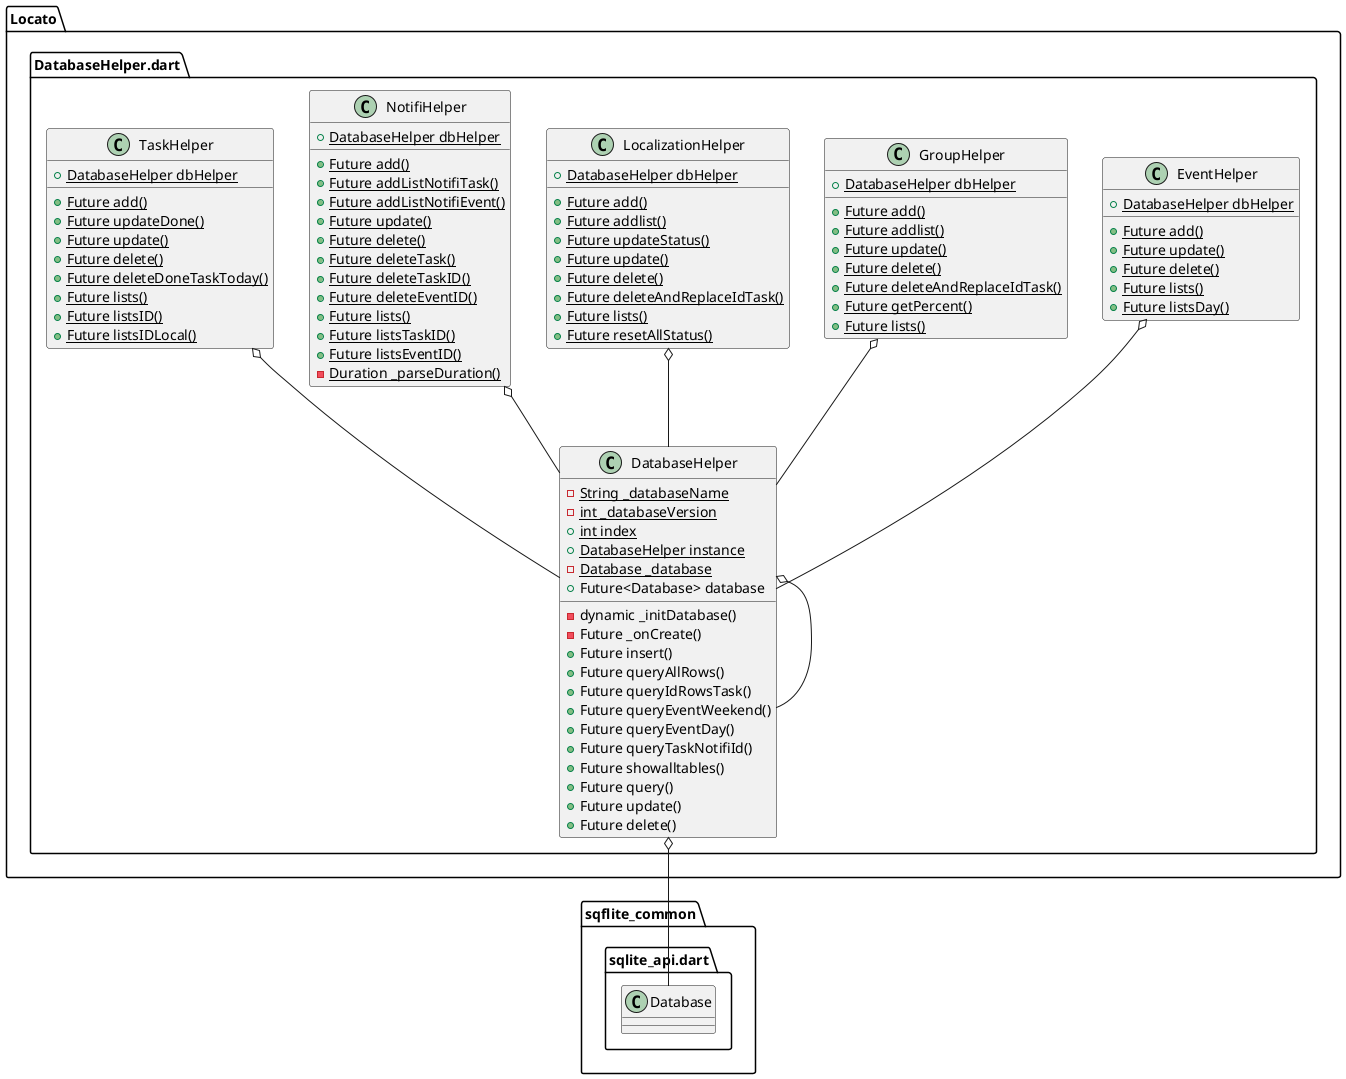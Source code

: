 @startuml
set namespaceSeparator ::
class "Locato::DatabaseHelper.dart::DatabaseHelper" {
  {static} -String _databaseName
  {static} -int _databaseVersion
  {static} +int index
  {static} +DatabaseHelper instance
  {static} -Database _database
  +Future<Database> database
  -dynamic _initDatabase()
  -Future _onCreate()
  +Future insert()
  +Future queryAllRows()
  +Future queryIdRowsTask()
  +Future queryEventWeekend()
  +Future queryEventDay()
  +Future queryTaskNotifiId()
  +Future showalltables()
  +Future query()
  +Future update()
  +Future delete()
}

"Locato::DatabaseHelper.dart::DatabaseHelper" o-- "Locato::DatabaseHelper.dart::DatabaseHelper"
"Locato::DatabaseHelper.dart::DatabaseHelper" o-- "sqflite_common::sqlite_api.dart::Database"

class "Locato::DatabaseHelper.dart::EventHelper" {
  {static} +DatabaseHelper dbHelper
  {static} +Future add()
  {static} +Future update()
  {static} +Future delete()
  {static} +Future lists()
  {static} +Future listsDay()
}

"Locato::DatabaseHelper.dart::EventHelper" o-- "Locato::DatabaseHelper.dart::DatabaseHelper"

class "Locato::DatabaseHelper.dart::GroupHelper" {
  {static} +DatabaseHelper dbHelper
  {static} +Future add()
  {static} +Future addlist()
  {static} +Future update()
  {static} +Future delete()
  {static} +Future deleteAndReplaceIdTask()
  {static} +Future getPercent()
  {static} +Future lists()
}

"Locato::DatabaseHelper.dart::GroupHelper" o-- "Locato::DatabaseHelper.dart::DatabaseHelper"

class "Locato::DatabaseHelper.dart::LocalizationHelper" {
  {static} +DatabaseHelper dbHelper
  {static} +Future add()
  {static} +Future addlist()
  {static} +Future updateStatus()
  {static} +Future update()
  {static} +Future delete()
  {static} +Future deleteAndReplaceIdTask()
  {static} +Future lists()
  {static} +Future resetAllStatus()
}

"Locato::DatabaseHelper.dart::LocalizationHelper" o-- "Locato::DatabaseHelper.dart::DatabaseHelper"

class "Locato::DatabaseHelper.dart::NotifiHelper" {
  {static} +DatabaseHelper dbHelper
  {static} +Future add()
  {static} +Future addListNotifiTask()
  {static} +Future addListNotifiEvent()
  {static} +Future update()
  {static} +Future delete()
  {static} +Future deleteTask()
  {static} +Future deleteTaskID()
  {static} +Future deleteEventID()
  {static} +Future lists()
  {static} +Future listsTaskID()
  {static} +Future listsEventID()
  {static} -Duration _parseDuration()
}

"Locato::DatabaseHelper.dart::NotifiHelper" o-- "Locato::DatabaseHelper.dart::DatabaseHelper"

class "Locato::DatabaseHelper.dart::TaskHelper" {
  {static} +DatabaseHelper dbHelper
  {static} +Future add()
  {static} +Future updateDone()
  {static} +Future update()
  {static} +Future delete()
  {static} +Future deleteDoneTaskToday()
  {static} +Future lists()
  {static} +Future listsID()
  {static} +Future listsIDLocal()
}

"Locato::DatabaseHelper.dart::TaskHelper" o-- "Locato::DatabaseHelper.dart::DatabaseHelper"


@enduml